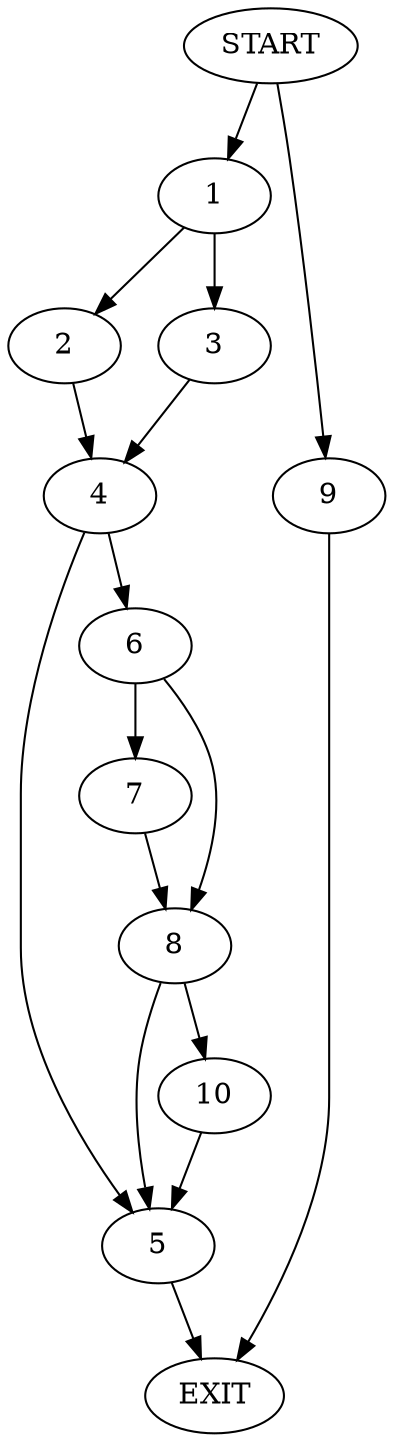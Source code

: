 digraph {
0 [label="START"]
11 [label="EXIT"]
0 -> 1
1 -> 2
1 -> 3
2 -> 4
3 -> 4
4 -> 5
4 -> 6
5 -> 11
6 -> 7
6 -> 8
0 -> 9
9 -> 11
8 -> 5
8 -> 10
7 -> 8
10 -> 5
}
